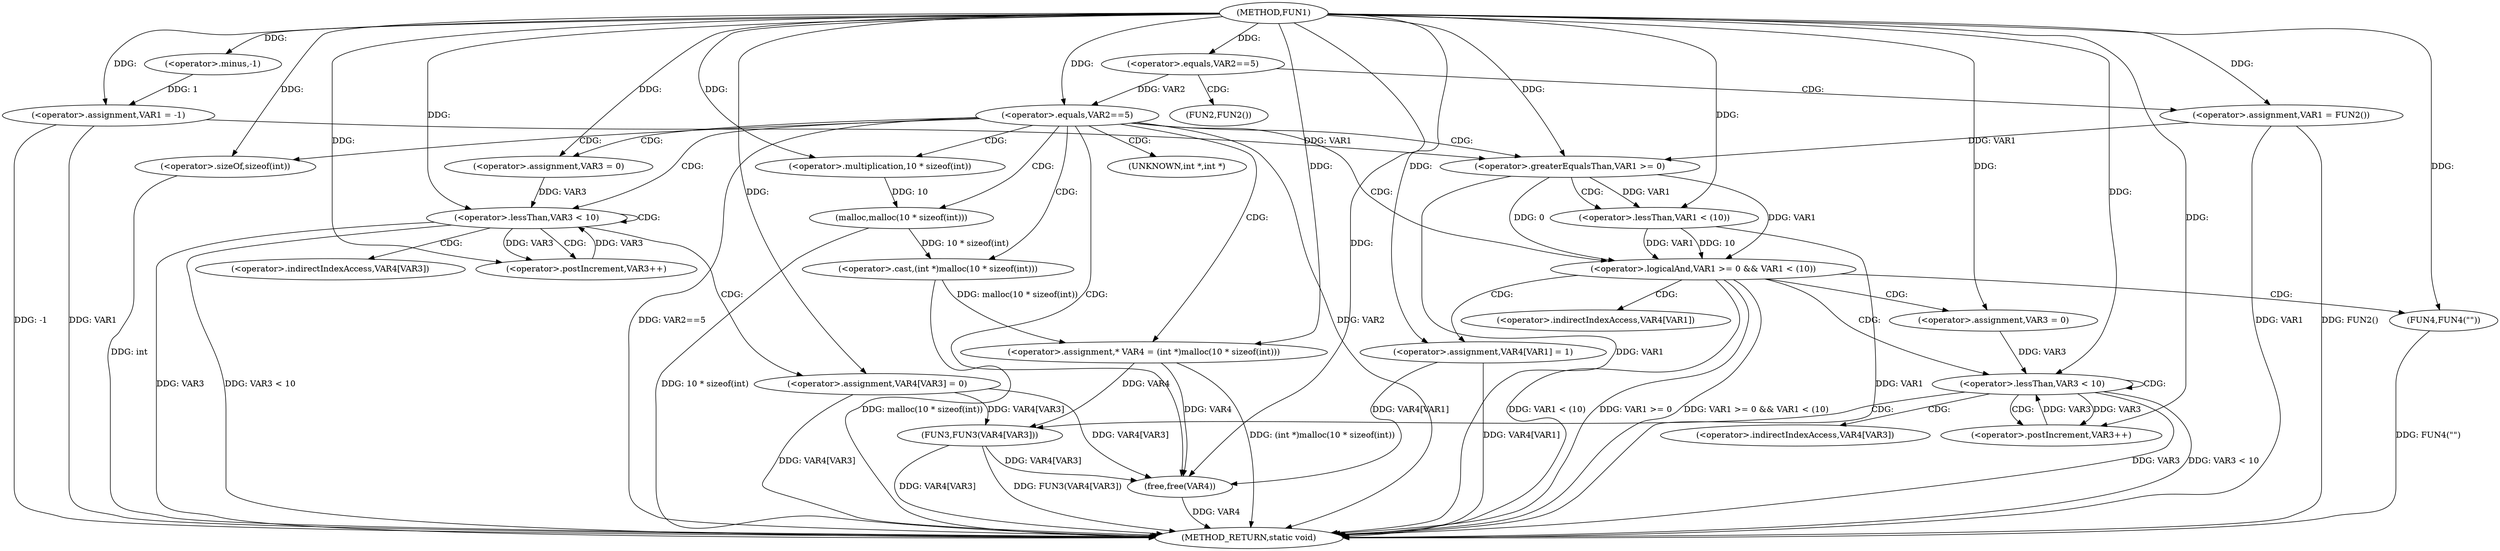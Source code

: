 digraph FUN1 {  
"1000100" [label = "(METHOD,FUN1)" ]
"1000181" [label = "(METHOD_RETURN,static void)" ]
"1000103" [label = "(<operator>.assignment,VAR1 = -1)" ]
"1000105" [label = "(<operator>.minus,-1)" ]
"1000108" [label = "(<operator>.equals,VAR2==5)" ]
"1000112" [label = "(<operator>.assignment,VAR1 = FUN2())" ]
"1000116" [label = "(<operator>.equals,VAR2==5)" ]
"1000123" [label = "(<operator>.assignment,* VAR4 = (int *)malloc(10 * sizeof(int)))" ]
"1000125" [label = "(<operator>.cast,(int *)malloc(10 * sizeof(int)))" ]
"1000127" [label = "(malloc,malloc(10 * sizeof(int)))" ]
"1000128" [label = "(<operator>.multiplication,10 * sizeof(int))" ]
"1000130" [label = "(<operator>.sizeOf,sizeof(int))" ]
"1000133" [label = "(<operator>.assignment,VAR3 = 0)" ]
"1000136" [label = "(<operator>.lessThan,VAR3 < 10)" ]
"1000139" [label = "(<operator>.postIncrement,VAR3++)" ]
"1000142" [label = "(<operator>.assignment,VAR4[VAR3] = 0)" ]
"1000148" [label = "(<operator>.logicalAnd,VAR1 >= 0 && VAR1 < (10))" ]
"1000149" [label = "(<operator>.greaterEqualsThan,VAR1 >= 0)" ]
"1000152" [label = "(<operator>.lessThan,VAR1 < (10))" ]
"1000156" [label = "(<operator>.assignment,VAR4[VAR1] = 1)" ]
"1000162" [label = "(<operator>.assignment,VAR3 = 0)" ]
"1000165" [label = "(<operator>.lessThan,VAR3 < 10)" ]
"1000168" [label = "(<operator>.postIncrement,VAR3++)" ]
"1000171" [label = "(FUN3,FUN3(VAR4[VAR3]))" ]
"1000177" [label = "(FUN4,FUN4(\"\"))" ]
"1000179" [label = "(free,free(VAR4))" ]
"1000114" [label = "(FUN2,FUN2())" ]
"1000126" [label = "(UNKNOWN,int *,int *)" ]
"1000143" [label = "(<operator>.indirectIndexAccess,VAR4[VAR3])" ]
"1000157" [label = "(<operator>.indirectIndexAccess,VAR4[VAR1])" ]
"1000172" [label = "(<operator>.indirectIndexAccess,VAR4[VAR3])" ]
  "1000116" -> "1000181"  [ label = "DDG: VAR2"] 
  "1000123" -> "1000181"  [ label = "DDG: (int *)malloc(10 * sizeof(int))"] 
  "1000156" -> "1000181"  [ label = "DDG: VAR4[VAR1]"] 
  "1000103" -> "1000181"  [ label = "DDG: -1"] 
  "1000112" -> "1000181"  [ label = "DDG: FUN2()"] 
  "1000179" -> "1000181"  [ label = "DDG: VAR4"] 
  "1000112" -> "1000181"  [ label = "DDG: VAR1"] 
  "1000116" -> "1000181"  [ label = "DDG: VAR2==5"] 
  "1000136" -> "1000181"  [ label = "DDG: VAR3"] 
  "1000171" -> "1000181"  [ label = "DDG: VAR4[VAR3]"] 
  "1000103" -> "1000181"  [ label = "DDG: VAR1"] 
  "1000165" -> "1000181"  [ label = "DDG: VAR3"] 
  "1000148" -> "1000181"  [ label = "DDG: VAR1 < (10)"] 
  "1000148" -> "1000181"  [ label = "DDG: VAR1 >= 0"] 
  "1000148" -> "1000181"  [ label = "DDG: VAR1 >= 0 && VAR1 < (10)"] 
  "1000125" -> "1000181"  [ label = "DDG: malloc(10 * sizeof(int))"] 
  "1000152" -> "1000181"  [ label = "DDG: VAR1"] 
  "1000142" -> "1000181"  [ label = "DDG: VAR4[VAR3]"] 
  "1000136" -> "1000181"  [ label = "DDG: VAR3 < 10"] 
  "1000171" -> "1000181"  [ label = "DDG: FUN3(VAR4[VAR3])"] 
  "1000177" -> "1000181"  [ label = "DDG: FUN4(\"\")"] 
  "1000149" -> "1000181"  [ label = "DDG: VAR1"] 
  "1000127" -> "1000181"  [ label = "DDG: 10 * sizeof(int)"] 
  "1000130" -> "1000181"  [ label = "DDG: int"] 
  "1000165" -> "1000181"  [ label = "DDG: VAR3 < 10"] 
  "1000105" -> "1000103"  [ label = "DDG: 1"] 
  "1000100" -> "1000103"  [ label = "DDG: "] 
  "1000100" -> "1000105"  [ label = "DDG: "] 
  "1000100" -> "1000108"  [ label = "DDG: "] 
  "1000100" -> "1000112"  [ label = "DDG: "] 
  "1000108" -> "1000116"  [ label = "DDG: VAR2"] 
  "1000100" -> "1000116"  [ label = "DDG: "] 
  "1000125" -> "1000123"  [ label = "DDG: malloc(10 * sizeof(int))"] 
  "1000100" -> "1000123"  [ label = "DDG: "] 
  "1000127" -> "1000125"  [ label = "DDG: 10 * sizeof(int)"] 
  "1000128" -> "1000127"  [ label = "DDG: 10"] 
  "1000100" -> "1000128"  [ label = "DDG: "] 
  "1000100" -> "1000130"  [ label = "DDG: "] 
  "1000100" -> "1000133"  [ label = "DDG: "] 
  "1000139" -> "1000136"  [ label = "DDG: VAR3"] 
  "1000133" -> "1000136"  [ label = "DDG: VAR3"] 
  "1000100" -> "1000136"  [ label = "DDG: "] 
  "1000136" -> "1000139"  [ label = "DDG: VAR3"] 
  "1000100" -> "1000139"  [ label = "DDG: "] 
  "1000100" -> "1000142"  [ label = "DDG: "] 
  "1000149" -> "1000148"  [ label = "DDG: VAR1"] 
  "1000149" -> "1000148"  [ label = "DDG: 0"] 
  "1000103" -> "1000149"  [ label = "DDG: VAR1"] 
  "1000112" -> "1000149"  [ label = "DDG: VAR1"] 
  "1000100" -> "1000149"  [ label = "DDG: "] 
  "1000152" -> "1000148"  [ label = "DDG: VAR1"] 
  "1000152" -> "1000148"  [ label = "DDG: 10"] 
  "1000149" -> "1000152"  [ label = "DDG: VAR1"] 
  "1000100" -> "1000152"  [ label = "DDG: "] 
  "1000100" -> "1000156"  [ label = "DDG: "] 
  "1000100" -> "1000162"  [ label = "DDG: "] 
  "1000168" -> "1000165"  [ label = "DDG: VAR3"] 
  "1000162" -> "1000165"  [ label = "DDG: VAR3"] 
  "1000100" -> "1000165"  [ label = "DDG: "] 
  "1000165" -> "1000168"  [ label = "DDG: VAR3"] 
  "1000100" -> "1000168"  [ label = "DDG: "] 
  "1000142" -> "1000171"  [ label = "DDG: VAR4[VAR3]"] 
  "1000123" -> "1000171"  [ label = "DDG: VAR4"] 
  "1000100" -> "1000177"  [ label = "DDG: "] 
  "1000171" -> "1000179"  [ label = "DDG: VAR4[VAR3]"] 
  "1000156" -> "1000179"  [ label = "DDG: VAR4[VAR1]"] 
  "1000142" -> "1000179"  [ label = "DDG: VAR4[VAR3]"] 
  "1000123" -> "1000179"  [ label = "DDG: VAR4"] 
  "1000100" -> "1000179"  [ label = "DDG: "] 
  "1000108" -> "1000114"  [ label = "CDG: "] 
  "1000108" -> "1000112"  [ label = "CDG: "] 
  "1000116" -> "1000125"  [ label = "CDG: "] 
  "1000116" -> "1000127"  [ label = "CDG: "] 
  "1000116" -> "1000128"  [ label = "CDG: "] 
  "1000116" -> "1000148"  [ label = "CDG: "] 
  "1000116" -> "1000133"  [ label = "CDG: "] 
  "1000116" -> "1000136"  [ label = "CDG: "] 
  "1000116" -> "1000149"  [ label = "CDG: "] 
  "1000116" -> "1000126"  [ label = "CDG: "] 
  "1000116" -> "1000123"  [ label = "CDG: "] 
  "1000116" -> "1000179"  [ label = "CDG: "] 
  "1000116" -> "1000130"  [ label = "CDG: "] 
  "1000136" -> "1000142"  [ label = "CDG: "] 
  "1000136" -> "1000139"  [ label = "CDG: "] 
  "1000136" -> "1000136"  [ label = "CDG: "] 
  "1000136" -> "1000143"  [ label = "CDG: "] 
  "1000148" -> "1000156"  [ label = "CDG: "] 
  "1000148" -> "1000165"  [ label = "CDG: "] 
  "1000148" -> "1000157"  [ label = "CDG: "] 
  "1000148" -> "1000177"  [ label = "CDG: "] 
  "1000148" -> "1000162"  [ label = "CDG: "] 
  "1000149" -> "1000152"  [ label = "CDG: "] 
  "1000165" -> "1000165"  [ label = "CDG: "] 
  "1000165" -> "1000172"  [ label = "CDG: "] 
  "1000165" -> "1000168"  [ label = "CDG: "] 
  "1000165" -> "1000171"  [ label = "CDG: "] 
}
